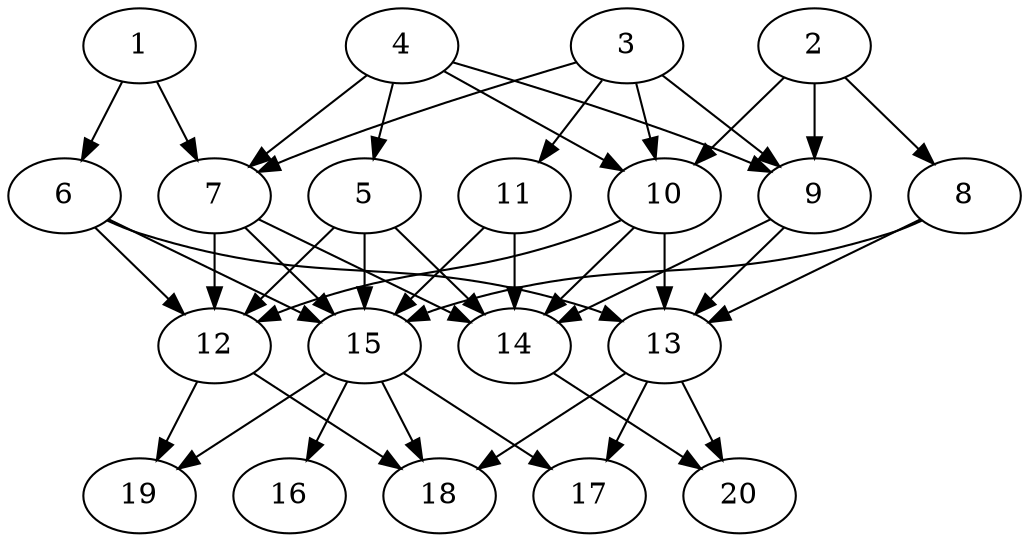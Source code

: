 // DAG automatically generated by daggen at Tue Jul 23 14:33:40 2019
// ./daggen --dot -n 20 --ccr 0.5 --fat 0.6 --regular 0.5 --density 0.8 --mindata 5242880 --maxdata 52428800 
digraph G {
  1 [size="19091456", alpha="0.03", expect_size="9545728"] 
  1 -> 6 [size ="9545728"]
  1 -> 7 [size ="9545728"]
  2 [size="24154112", alpha="0.18", expect_size="12077056"] 
  2 -> 8 [size ="12077056"]
  2 -> 9 [size ="12077056"]
  2 -> 10 [size ="12077056"]
  3 [size="40441856", alpha="0.05", expect_size="20220928"] 
  3 -> 7 [size ="20220928"]
  3 -> 9 [size ="20220928"]
  3 -> 10 [size ="20220928"]
  3 -> 11 [size ="20220928"]
  4 [size="76969984", alpha="0.05", expect_size="38484992"] 
  4 -> 5 [size ="38484992"]
  4 -> 7 [size ="38484992"]
  4 -> 9 [size ="38484992"]
  4 -> 10 [size ="38484992"]
  5 [size="84680704", alpha="0.19", expect_size="42340352"] 
  5 -> 12 [size ="42340352"]
  5 -> 14 [size ="42340352"]
  5 -> 15 [size ="42340352"]
  6 [size="66951168", alpha="0.18", expect_size="33475584"] 
  6 -> 12 [size ="33475584"]
  6 -> 13 [size ="33475584"]
  6 -> 15 [size ="33475584"]
  7 [size="71378944", alpha="0.12", expect_size="35689472"] 
  7 -> 12 [size ="35689472"]
  7 -> 14 [size ="35689472"]
  7 -> 15 [size ="35689472"]
  8 [size="95582208", alpha="0.09", expect_size="47791104"] 
  8 -> 13 [size ="47791104"]
  8 -> 15 [size ="47791104"]
  9 [size="10860544", alpha="0.06", expect_size="5430272"] 
  9 -> 13 [size ="5430272"]
  9 -> 14 [size ="5430272"]
  10 [size="40077312", alpha="0.12", expect_size="20038656"] 
  10 -> 12 [size ="20038656"]
  10 -> 13 [size ="20038656"]
  10 -> 14 [size ="20038656"]
  11 [size="91621376", alpha="0.15", expect_size="45810688"] 
  11 -> 14 [size ="45810688"]
  11 -> 15 [size ="45810688"]
  12 [size="11186176", alpha="0.02", expect_size="5593088"] 
  12 -> 18 [size ="5593088"]
  12 -> 19 [size ="5593088"]
  13 [size="94812160", alpha="0.17", expect_size="47406080"] 
  13 -> 17 [size ="47406080"]
  13 -> 18 [size ="47406080"]
  13 -> 20 [size ="47406080"]
  14 [size="24350720", alpha="0.01", expect_size="12175360"] 
  14 -> 20 [size ="12175360"]
  15 [size="47712256", alpha="0.19", expect_size="23856128"] 
  15 -> 16 [size ="23856128"]
  15 -> 17 [size ="23856128"]
  15 -> 18 [size ="23856128"]
  15 -> 19 [size ="23856128"]
  16 [size="43618304", alpha="0.17", expect_size="21809152"] 
  17 [size="33402880", alpha="0.01", expect_size="16701440"] 
  18 [size="90949632", alpha="0.06", expect_size="45474816"] 
  19 [size="39493632", alpha="0.07", expect_size="19746816"] 
  20 [size="68728832", alpha="0.04", expect_size="34364416"] 
}
